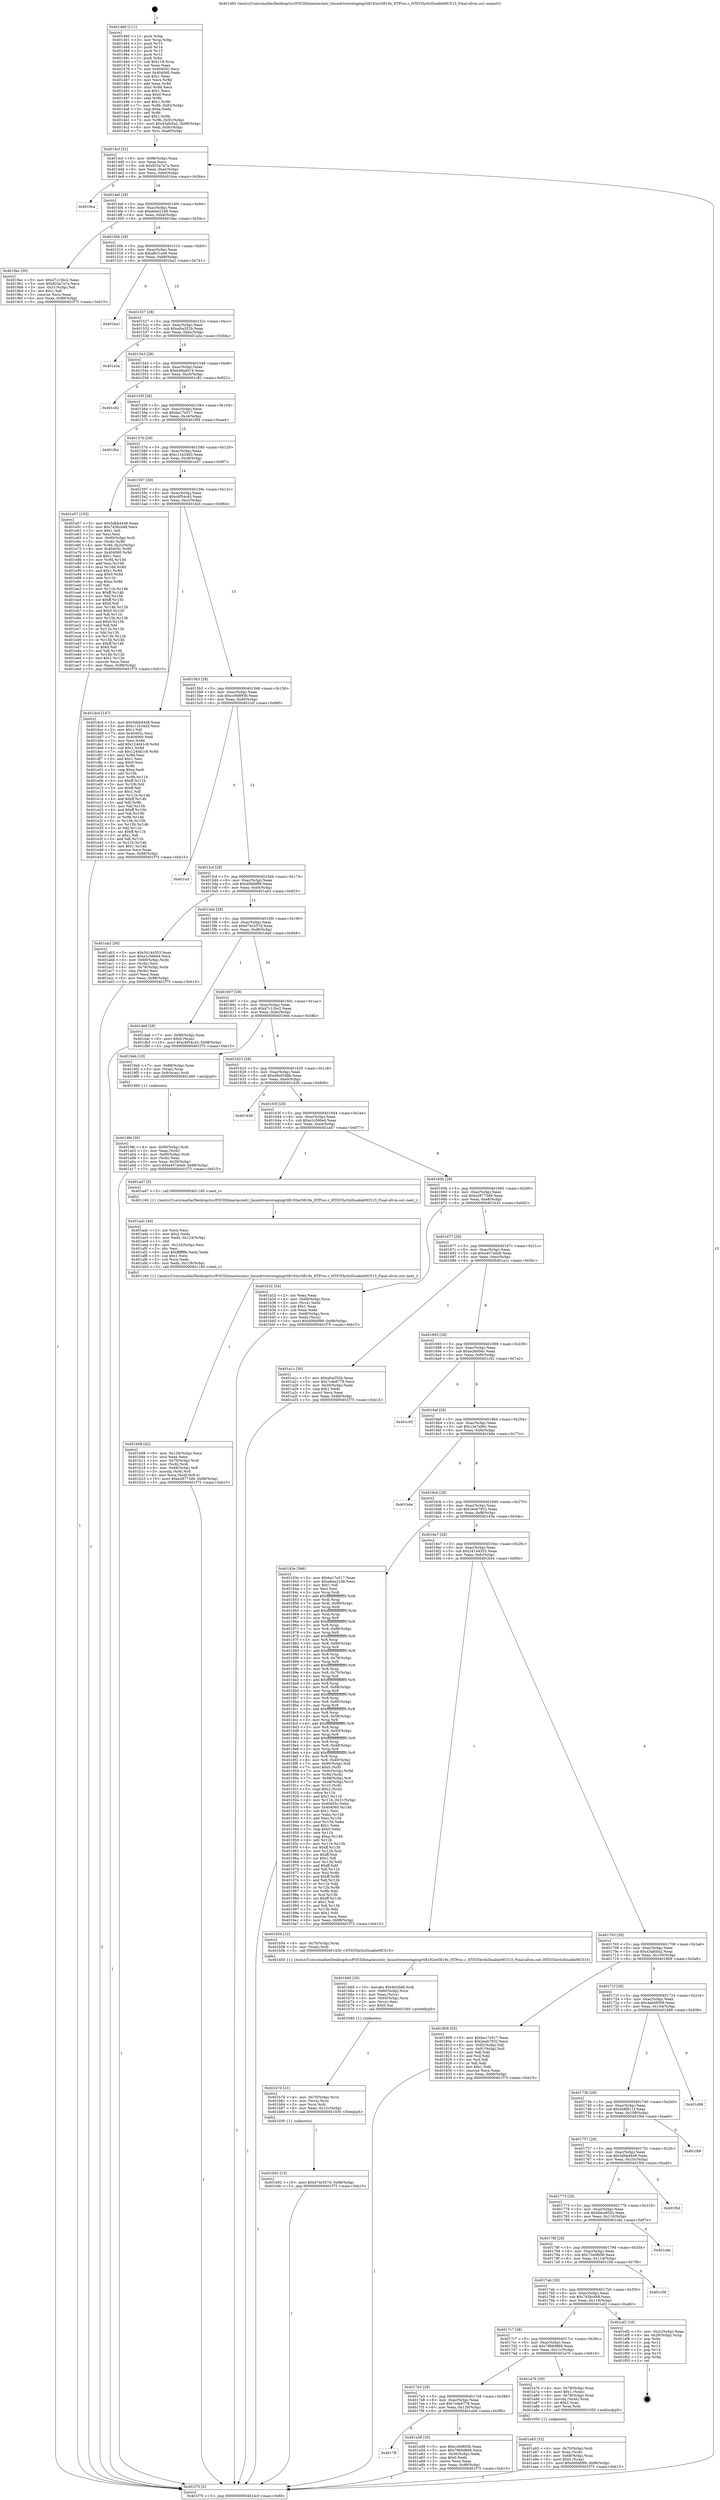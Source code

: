 digraph "0x401460" {
  label = "0x401460 (/mnt/c/Users/mathe/Desktop/tcc/POCII/binaries/extr_linuxdriversstagingrtl8192ertl819x_HTProc.c_HTIOTActIsDisableMCS15_Final-ollvm.out::main(0))"
  labelloc = "t"
  node[shape=record]

  Entry [label="",width=0.3,height=0.3,shape=circle,fillcolor=black,style=filled]
  "0x4014cf" [label="{
     0x4014cf [32]\l
     | [instrs]\l
     &nbsp;&nbsp;0x4014cf \<+6\>: mov -0x98(%rbp),%eax\l
     &nbsp;&nbsp;0x4014d5 \<+2\>: mov %eax,%ecx\l
     &nbsp;&nbsp;0x4014d7 \<+6\>: sub $0x925a7a7a,%ecx\l
     &nbsp;&nbsp;0x4014dd \<+6\>: mov %eax,-0xac(%rbp)\l
     &nbsp;&nbsp;0x4014e3 \<+6\>: mov %ecx,-0xb0(%rbp)\l
     &nbsp;&nbsp;0x4014e9 \<+6\>: je 00000000004019ca \<main+0x56a\>\l
  }"]
  "0x4019ca" [label="{
     0x4019ca\l
  }", style=dashed]
  "0x4014ef" [label="{
     0x4014ef [28]\l
     | [instrs]\l
     &nbsp;&nbsp;0x4014ef \<+5\>: jmp 00000000004014f4 \<main+0x94\>\l
     &nbsp;&nbsp;0x4014f4 \<+6\>: mov -0xac(%rbp),%eax\l
     &nbsp;&nbsp;0x4014fa \<+5\>: sub $0xa6ee21d8,%eax\l
     &nbsp;&nbsp;0x4014ff \<+6\>: mov %eax,-0xb4(%rbp)\l
     &nbsp;&nbsp;0x401505 \<+6\>: je 00000000004019ac \<main+0x54c\>\l
  }"]
  Exit [label="",width=0.3,height=0.3,shape=circle,fillcolor=black,style=filled,peripheries=2]
  "0x4019ac" [label="{
     0x4019ac [30]\l
     | [instrs]\l
     &nbsp;&nbsp;0x4019ac \<+5\>: mov $0xd7c13bc2,%eax\l
     &nbsp;&nbsp;0x4019b1 \<+5\>: mov $0x925a7a7a,%ecx\l
     &nbsp;&nbsp;0x4019b6 \<+3\>: mov -0x31(%rbp),%dl\l
     &nbsp;&nbsp;0x4019b9 \<+3\>: test $0x1,%dl\l
     &nbsp;&nbsp;0x4019bc \<+3\>: cmovne %ecx,%eax\l
     &nbsp;&nbsp;0x4019bf \<+6\>: mov %eax,-0x98(%rbp)\l
     &nbsp;&nbsp;0x4019c5 \<+5\>: jmp 0000000000401f75 \<main+0xb15\>\l
  }"]
  "0x40150b" [label="{
     0x40150b [28]\l
     | [instrs]\l
     &nbsp;&nbsp;0x40150b \<+5\>: jmp 0000000000401510 \<main+0xb0\>\l
     &nbsp;&nbsp;0x401510 \<+6\>: mov -0xac(%rbp),%eax\l
     &nbsp;&nbsp;0x401516 \<+5\>: sub $0xafb31ee9,%eax\l
     &nbsp;&nbsp;0x40151b \<+6\>: mov %eax,-0xb8(%rbp)\l
     &nbsp;&nbsp;0x401521 \<+6\>: je 0000000000401ba1 \<main+0x741\>\l
  }"]
  "0x401b92" [label="{
     0x401b92 [15]\l
     | [instrs]\l
     &nbsp;&nbsp;0x401b92 \<+10\>: movl $0xd74c557d,-0x98(%rbp)\l
     &nbsp;&nbsp;0x401b9c \<+5\>: jmp 0000000000401f75 \<main+0xb15\>\l
  }"]
  "0x401ba1" [label="{
     0x401ba1\l
  }", style=dashed]
  "0x401527" [label="{
     0x401527 [28]\l
     | [instrs]\l
     &nbsp;&nbsp;0x401527 \<+5\>: jmp 000000000040152c \<main+0xcc\>\l
     &nbsp;&nbsp;0x40152c \<+6\>: mov -0xac(%rbp),%eax\l
     &nbsp;&nbsp;0x401532 \<+5\>: sub $0xafca352b,%eax\l
     &nbsp;&nbsp;0x401537 \<+6\>: mov %eax,-0xbc(%rbp)\l
     &nbsp;&nbsp;0x40153d \<+6\>: je 0000000000401a3a \<main+0x5da\>\l
  }"]
  "0x401b7d" [label="{
     0x401b7d [21]\l
     | [instrs]\l
     &nbsp;&nbsp;0x401b7d \<+4\>: mov -0x70(%rbp),%rcx\l
     &nbsp;&nbsp;0x401b81 \<+3\>: mov (%rcx),%rcx\l
     &nbsp;&nbsp;0x401b84 \<+3\>: mov %rcx,%rdi\l
     &nbsp;&nbsp;0x401b87 \<+6\>: mov %eax,-0x12c(%rbp)\l
     &nbsp;&nbsp;0x401b8d \<+5\>: call 0000000000401030 \<free@plt\>\l
     | [calls]\l
     &nbsp;&nbsp;0x401030 \{1\} (unknown)\l
  }"]
  "0x401a3a" [label="{
     0x401a3a\l
  }", style=dashed]
  "0x401543" [label="{
     0x401543 [28]\l
     | [instrs]\l
     &nbsp;&nbsp;0x401543 \<+5\>: jmp 0000000000401548 \<main+0xe8\>\l
     &nbsp;&nbsp;0x401548 \<+6\>: mov -0xac(%rbp),%eax\l
     &nbsp;&nbsp;0x40154e \<+5\>: sub $0xb46ad014,%eax\l
     &nbsp;&nbsp;0x401553 \<+6\>: mov %eax,-0xc0(%rbp)\l
     &nbsp;&nbsp;0x401559 \<+6\>: je 0000000000401c82 \<main+0x822\>\l
  }"]
  "0x401b60" [label="{
     0x401b60 [29]\l
     | [instrs]\l
     &nbsp;&nbsp;0x401b60 \<+10\>: movabs $0x4020d6,%rdi\l
     &nbsp;&nbsp;0x401b6a \<+4\>: mov -0x60(%rbp),%rcx\l
     &nbsp;&nbsp;0x401b6e \<+2\>: mov %eax,(%rcx)\l
     &nbsp;&nbsp;0x401b70 \<+4\>: mov -0x60(%rbp),%rcx\l
     &nbsp;&nbsp;0x401b74 \<+2\>: mov (%rcx),%esi\l
     &nbsp;&nbsp;0x401b76 \<+2\>: mov $0x0,%al\l
     &nbsp;&nbsp;0x401b78 \<+5\>: call 0000000000401040 \<printf@plt\>\l
     | [calls]\l
     &nbsp;&nbsp;0x401040 \{1\} (unknown)\l
  }"]
  "0x401c82" [label="{
     0x401c82\l
  }", style=dashed]
  "0x40155f" [label="{
     0x40155f [28]\l
     | [instrs]\l
     &nbsp;&nbsp;0x40155f \<+5\>: jmp 0000000000401564 \<main+0x104\>\l
     &nbsp;&nbsp;0x401564 \<+6\>: mov -0xac(%rbp),%eax\l
     &nbsp;&nbsp;0x40156a \<+5\>: sub $0xba17e517,%eax\l
     &nbsp;&nbsp;0x40156f \<+6\>: mov %eax,-0xc4(%rbp)\l
     &nbsp;&nbsp;0x401575 \<+6\>: je 0000000000401f04 \<main+0xaa4\>\l
  }"]
  "0x401b08" [label="{
     0x401b08 [42]\l
     | [instrs]\l
     &nbsp;&nbsp;0x401b08 \<+6\>: mov -0x128(%rbp),%ecx\l
     &nbsp;&nbsp;0x401b0e \<+3\>: imul %eax,%ecx\l
     &nbsp;&nbsp;0x401b11 \<+4\>: mov -0x70(%rbp),%rdi\l
     &nbsp;&nbsp;0x401b15 \<+3\>: mov (%rdi),%rdi\l
     &nbsp;&nbsp;0x401b18 \<+4\>: mov -0x68(%rbp),%r8\l
     &nbsp;&nbsp;0x401b1c \<+3\>: movslq (%r8),%r8\l
     &nbsp;&nbsp;0x401b1f \<+4\>: mov %ecx,(%rdi,%r8,4)\l
     &nbsp;&nbsp;0x401b23 \<+10\>: movl $0xe28773d9,-0x98(%rbp)\l
     &nbsp;&nbsp;0x401b2d \<+5\>: jmp 0000000000401f75 \<main+0xb15\>\l
  }"]
  "0x401f04" [label="{
     0x401f04\l
  }", style=dashed]
  "0x40157b" [label="{
     0x40157b [28]\l
     | [instrs]\l
     &nbsp;&nbsp;0x40157b \<+5\>: jmp 0000000000401580 \<main+0x120\>\l
     &nbsp;&nbsp;0x401580 \<+6\>: mov -0xac(%rbp),%eax\l
     &nbsp;&nbsp;0x401586 \<+5\>: sub $0xc11b34d3,%eax\l
     &nbsp;&nbsp;0x40158b \<+6\>: mov %eax,-0xc8(%rbp)\l
     &nbsp;&nbsp;0x401591 \<+6\>: je 0000000000401e57 \<main+0x9f7\>\l
  }"]
  "0x401adc" [label="{
     0x401adc [44]\l
     | [instrs]\l
     &nbsp;&nbsp;0x401adc \<+2\>: xor %ecx,%ecx\l
     &nbsp;&nbsp;0x401ade \<+5\>: mov $0x2,%edx\l
     &nbsp;&nbsp;0x401ae3 \<+6\>: mov %edx,-0x124(%rbp)\l
     &nbsp;&nbsp;0x401ae9 \<+1\>: cltd\l
     &nbsp;&nbsp;0x401aea \<+6\>: mov -0x124(%rbp),%esi\l
     &nbsp;&nbsp;0x401af0 \<+2\>: idiv %esi\l
     &nbsp;&nbsp;0x401af2 \<+6\>: imul $0xfffffffe,%edx,%edx\l
     &nbsp;&nbsp;0x401af8 \<+3\>: sub $0x1,%ecx\l
     &nbsp;&nbsp;0x401afb \<+2\>: sub %ecx,%edx\l
     &nbsp;&nbsp;0x401afd \<+6\>: mov %edx,-0x128(%rbp)\l
     &nbsp;&nbsp;0x401b03 \<+5\>: call 0000000000401160 \<next_i\>\l
     | [calls]\l
     &nbsp;&nbsp;0x401160 \{1\} (/mnt/c/Users/mathe/Desktop/tcc/POCII/binaries/extr_linuxdriversstagingrtl8192ertl819x_HTProc.c_HTIOTActIsDisableMCS15_Final-ollvm.out::next_i)\l
  }"]
  "0x401e57" [label="{
     0x401e57 [155]\l
     | [instrs]\l
     &nbsp;&nbsp;0x401e57 \<+5\>: mov $0x5dbb4448,%eax\l
     &nbsp;&nbsp;0x401e5c \<+5\>: mov $0x743bcd48,%ecx\l
     &nbsp;&nbsp;0x401e61 \<+2\>: mov $0x1,%dl\l
     &nbsp;&nbsp;0x401e63 \<+2\>: xor %esi,%esi\l
     &nbsp;&nbsp;0x401e65 \<+7\>: mov -0x90(%rbp),%rdi\l
     &nbsp;&nbsp;0x401e6c \<+3\>: mov (%rdi),%r8d\l
     &nbsp;&nbsp;0x401e6f \<+4\>: mov %r8d,-0x2c(%rbp)\l
     &nbsp;&nbsp;0x401e73 \<+8\>: mov 0x40405c,%r8d\l
     &nbsp;&nbsp;0x401e7b \<+8\>: mov 0x404060,%r9d\l
     &nbsp;&nbsp;0x401e83 \<+3\>: sub $0x1,%esi\l
     &nbsp;&nbsp;0x401e86 \<+3\>: mov %r8d,%r10d\l
     &nbsp;&nbsp;0x401e89 \<+3\>: add %esi,%r10d\l
     &nbsp;&nbsp;0x401e8c \<+4\>: imul %r10d,%r8d\l
     &nbsp;&nbsp;0x401e90 \<+4\>: and $0x1,%r8d\l
     &nbsp;&nbsp;0x401e94 \<+4\>: cmp $0x0,%r8d\l
     &nbsp;&nbsp;0x401e98 \<+4\>: sete %r11b\l
     &nbsp;&nbsp;0x401e9c \<+4\>: cmp $0xa,%r9d\l
     &nbsp;&nbsp;0x401ea0 \<+3\>: setl %bl\l
     &nbsp;&nbsp;0x401ea3 \<+3\>: mov %r11b,%r14b\l
     &nbsp;&nbsp;0x401ea6 \<+4\>: xor $0xff,%r14b\l
     &nbsp;&nbsp;0x401eaa \<+3\>: mov %bl,%r15b\l
     &nbsp;&nbsp;0x401ead \<+4\>: xor $0xff,%r15b\l
     &nbsp;&nbsp;0x401eb1 \<+3\>: xor $0x0,%dl\l
     &nbsp;&nbsp;0x401eb4 \<+3\>: mov %r14b,%r12b\l
     &nbsp;&nbsp;0x401eb7 \<+4\>: and $0x0,%r12b\l
     &nbsp;&nbsp;0x401ebb \<+3\>: and %dl,%r11b\l
     &nbsp;&nbsp;0x401ebe \<+3\>: mov %r15b,%r13b\l
     &nbsp;&nbsp;0x401ec1 \<+4\>: and $0x0,%r13b\l
     &nbsp;&nbsp;0x401ec5 \<+2\>: and %dl,%bl\l
     &nbsp;&nbsp;0x401ec7 \<+3\>: or %r11b,%r12b\l
     &nbsp;&nbsp;0x401eca \<+3\>: or %bl,%r13b\l
     &nbsp;&nbsp;0x401ecd \<+3\>: xor %r13b,%r12b\l
     &nbsp;&nbsp;0x401ed0 \<+3\>: or %r15b,%r14b\l
     &nbsp;&nbsp;0x401ed3 \<+4\>: xor $0xff,%r14b\l
     &nbsp;&nbsp;0x401ed7 \<+3\>: or $0x0,%dl\l
     &nbsp;&nbsp;0x401eda \<+3\>: and %dl,%r14b\l
     &nbsp;&nbsp;0x401edd \<+3\>: or %r14b,%r12b\l
     &nbsp;&nbsp;0x401ee0 \<+4\>: test $0x1,%r12b\l
     &nbsp;&nbsp;0x401ee4 \<+3\>: cmovne %ecx,%eax\l
     &nbsp;&nbsp;0x401ee7 \<+6\>: mov %eax,-0x98(%rbp)\l
     &nbsp;&nbsp;0x401eed \<+5\>: jmp 0000000000401f75 \<main+0xb15\>\l
  }"]
  "0x401597" [label="{
     0x401597 [28]\l
     | [instrs]\l
     &nbsp;&nbsp;0x401597 \<+5\>: jmp 000000000040159c \<main+0x13c\>\l
     &nbsp;&nbsp;0x40159c \<+6\>: mov -0xac(%rbp),%eax\l
     &nbsp;&nbsp;0x4015a2 \<+5\>: sub $0xc6f54c43,%eax\l
     &nbsp;&nbsp;0x4015a7 \<+6\>: mov %eax,-0xcc(%rbp)\l
     &nbsp;&nbsp;0x4015ad \<+6\>: je 0000000000401dc4 \<main+0x964\>\l
  }"]
  "0x401a93" [label="{
     0x401a93 [32]\l
     | [instrs]\l
     &nbsp;&nbsp;0x401a93 \<+4\>: mov -0x70(%rbp),%rdi\l
     &nbsp;&nbsp;0x401a97 \<+3\>: mov %rax,(%rdi)\l
     &nbsp;&nbsp;0x401a9a \<+4\>: mov -0x68(%rbp),%rax\l
     &nbsp;&nbsp;0x401a9e \<+6\>: movl $0x0,(%rax)\l
     &nbsp;&nbsp;0x401aa4 \<+10\>: movl $0xd0fddf99,-0x98(%rbp)\l
     &nbsp;&nbsp;0x401aae \<+5\>: jmp 0000000000401f75 \<main+0xb15\>\l
  }"]
  "0x401dc4" [label="{
     0x401dc4 [147]\l
     | [instrs]\l
     &nbsp;&nbsp;0x401dc4 \<+5\>: mov $0x5dbb4448,%eax\l
     &nbsp;&nbsp;0x401dc9 \<+5\>: mov $0xc11b34d3,%ecx\l
     &nbsp;&nbsp;0x401dce \<+2\>: mov $0x1,%dl\l
     &nbsp;&nbsp;0x401dd0 \<+7\>: mov 0x40405c,%esi\l
     &nbsp;&nbsp;0x401dd7 \<+7\>: mov 0x404060,%edi\l
     &nbsp;&nbsp;0x401dde \<+3\>: mov %esi,%r8d\l
     &nbsp;&nbsp;0x401de1 \<+7\>: add $0x124d41c8,%r8d\l
     &nbsp;&nbsp;0x401de8 \<+4\>: sub $0x1,%r8d\l
     &nbsp;&nbsp;0x401dec \<+7\>: sub $0x124d41c8,%r8d\l
     &nbsp;&nbsp;0x401df3 \<+4\>: imul %r8d,%esi\l
     &nbsp;&nbsp;0x401df7 \<+3\>: and $0x1,%esi\l
     &nbsp;&nbsp;0x401dfa \<+3\>: cmp $0x0,%esi\l
     &nbsp;&nbsp;0x401dfd \<+4\>: sete %r9b\l
     &nbsp;&nbsp;0x401e01 \<+3\>: cmp $0xa,%edi\l
     &nbsp;&nbsp;0x401e04 \<+4\>: setl %r10b\l
     &nbsp;&nbsp;0x401e08 \<+3\>: mov %r9b,%r11b\l
     &nbsp;&nbsp;0x401e0b \<+4\>: xor $0xff,%r11b\l
     &nbsp;&nbsp;0x401e0f \<+3\>: mov %r10b,%bl\l
     &nbsp;&nbsp;0x401e12 \<+3\>: xor $0xff,%bl\l
     &nbsp;&nbsp;0x401e15 \<+3\>: xor $0x1,%dl\l
     &nbsp;&nbsp;0x401e18 \<+3\>: mov %r11b,%r14b\l
     &nbsp;&nbsp;0x401e1b \<+4\>: and $0xff,%r14b\l
     &nbsp;&nbsp;0x401e1f \<+3\>: and %dl,%r9b\l
     &nbsp;&nbsp;0x401e22 \<+3\>: mov %bl,%r15b\l
     &nbsp;&nbsp;0x401e25 \<+4\>: and $0xff,%r15b\l
     &nbsp;&nbsp;0x401e29 \<+3\>: and %dl,%r10b\l
     &nbsp;&nbsp;0x401e2c \<+3\>: or %r9b,%r14b\l
     &nbsp;&nbsp;0x401e2f \<+3\>: or %r10b,%r15b\l
     &nbsp;&nbsp;0x401e32 \<+3\>: xor %r15b,%r14b\l
     &nbsp;&nbsp;0x401e35 \<+3\>: or %bl,%r11b\l
     &nbsp;&nbsp;0x401e38 \<+4\>: xor $0xff,%r11b\l
     &nbsp;&nbsp;0x401e3c \<+3\>: or $0x1,%dl\l
     &nbsp;&nbsp;0x401e3f \<+3\>: and %dl,%r11b\l
     &nbsp;&nbsp;0x401e42 \<+3\>: or %r11b,%r14b\l
     &nbsp;&nbsp;0x401e45 \<+4\>: test $0x1,%r14b\l
     &nbsp;&nbsp;0x401e49 \<+3\>: cmovne %ecx,%eax\l
     &nbsp;&nbsp;0x401e4c \<+6\>: mov %eax,-0x98(%rbp)\l
     &nbsp;&nbsp;0x401e52 \<+5\>: jmp 0000000000401f75 \<main+0xb15\>\l
  }"]
  "0x4015b3" [label="{
     0x4015b3 [28]\l
     | [instrs]\l
     &nbsp;&nbsp;0x4015b3 \<+5\>: jmp 00000000004015b8 \<main+0x158\>\l
     &nbsp;&nbsp;0x4015b8 \<+6\>: mov -0xac(%rbp),%eax\l
     &nbsp;&nbsp;0x4015be \<+5\>: sub $0xcc9d893b,%eax\l
     &nbsp;&nbsp;0x4015c3 \<+6\>: mov %eax,-0xd0(%rbp)\l
     &nbsp;&nbsp;0x4015c9 \<+6\>: je 0000000000401ccf \<main+0x86f\>\l
  }"]
  "0x4017ff" [label="{
     0x4017ff\l
  }", style=dashed]
  "0x401ccf" [label="{
     0x401ccf\l
  }", style=dashed]
  "0x4015cf" [label="{
     0x4015cf [28]\l
     | [instrs]\l
     &nbsp;&nbsp;0x4015cf \<+5\>: jmp 00000000004015d4 \<main+0x174\>\l
     &nbsp;&nbsp;0x4015d4 \<+6\>: mov -0xac(%rbp),%eax\l
     &nbsp;&nbsp;0x4015da \<+5\>: sub $0xd0fddf99,%eax\l
     &nbsp;&nbsp;0x4015df \<+6\>: mov %eax,-0xd4(%rbp)\l
     &nbsp;&nbsp;0x4015e5 \<+6\>: je 0000000000401ab3 \<main+0x653\>\l
  }"]
  "0x401a58" [label="{
     0x401a58 [30]\l
     | [instrs]\l
     &nbsp;&nbsp;0x401a58 \<+5\>: mov $0xcc9d893b,%eax\l
     &nbsp;&nbsp;0x401a5d \<+5\>: mov $0x7966d868,%ecx\l
     &nbsp;&nbsp;0x401a62 \<+3\>: mov -0x30(%rbp),%edx\l
     &nbsp;&nbsp;0x401a65 \<+3\>: cmp $0x0,%edx\l
     &nbsp;&nbsp;0x401a68 \<+3\>: cmove %ecx,%eax\l
     &nbsp;&nbsp;0x401a6b \<+6\>: mov %eax,-0x98(%rbp)\l
     &nbsp;&nbsp;0x401a71 \<+5\>: jmp 0000000000401f75 \<main+0xb15\>\l
  }"]
  "0x401ab3" [label="{
     0x401ab3 [36]\l
     | [instrs]\l
     &nbsp;&nbsp;0x401ab3 \<+5\>: mov $0x34144353,%eax\l
     &nbsp;&nbsp;0x401ab8 \<+5\>: mov $0xe1c560e4,%ecx\l
     &nbsp;&nbsp;0x401abd \<+4\>: mov -0x68(%rbp),%rdx\l
     &nbsp;&nbsp;0x401ac1 \<+2\>: mov (%rdx),%esi\l
     &nbsp;&nbsp;0x401ac3 \<+4\>: mov -0x78(%rbp),%rdx\l
     &nbsp;&nbsp;0x401ac7 \<+2\>: cmp (%rdx),%esi\l
     &nbsp;&nbsp;0x401ac9 \<+3\>: cmovl %ecx,%eax\l
     &nbsp;&nbsp;0x401acc \<+6\>: mov %eax,-0x98(%rbp)\l
     &nbsp;&nbsp;0x401ad2 \<+5\>: jmp 0000000000401f75 \<main+0xb15\>\l
  }"]
  "0x4015eb" [label="{
     0x4015eb [28]\l
     | [instrs]\l
     &nbsp;&nbsp;0x4015eb \<+5\>: jmp 00000000004015f0 \<main+0x190\>\l
     &nbsp;&nbsp;0x4015f0 \<+6\>: mov -0xac(%rbp),%eax\l
     &nbsp;&nbsp;0x4015f6 \<+5\>: sub $0xd74c557d,%eax\l
     &nbsp;&nbsp;0x4015fb \<+6\>: mov %eax,-0xd8(%rbp)\l
     &nbsp;&nbsp;0x401601 \<+6\>: je 0000000000401da8 \<main+0x948\>\l
  }"]
  "0x4017e3" [label="{
     0x4017e3 [28]\l
     | [instrs]\l
     &nbsp;&nbsp;0x4017e3 \<+5\>: jmp 00000000004017e8 \<main+0x388\>\l
     &nbsp;&nbsp;0x4017e8 \<+6\>: mov -0xac(%rbp),%eax\l
     &nbsp;&nbsp;0x4017ee \<+5\>: sub $0x7cde6778,%eax\l
     &nbsp;&nbsp;0x4017f3 \<+6\>: mov %eax,-0x120(%rbp)\l
     &nbsp;&nbsp;0x4017f9 \<+6\>: je 0000000000401a58 \<main+0x5f8\>\l
  }"]
  "0x401da8" [label="{
     0x401da8 [28]\l
     | [instrs]\l
     &nbsp;&nbsp;0x401da8 \<+7\>: mov -0x90(%rbp),%rax\l
     &nbsp;&nbsp;0x401daf \<+6\>: movl $0x0,(%rax)\l
     &nbsp;&nbsp;0x401db5 \<+10\>: movl $0xc6f54c43,-0x98(%rbp)\l
     &nbsp;&nbsp;0x401dbf \<+5\>: jmp 0000000000401f75 \<main+0xb15\>\l
  }"]
  "0x401607" [label="{
     0x401607 [28]\l
     | [instrs]\l
     &nbsp;&nbsp;0x401607 \<+5\>: jmp 000000000040160c \<main+0x1ac\>\l
     &nbsp;&nbsp;0x40160c \<+6\>: mov -0xac(%rbp),%eax\l
     &nbsp;&nbsp;0x401612 \<+5\>: sub $0xd7c13bc2,%eax\l
     &nbsp;&nbsp;0x401617 \<+6\>: mov %eax,-0xdc(%rbp)\l
     &nbsp;&nbsp;0x40161d \<+6\>: je 00000000004019eb \<main+0x58b\>\l
  }"]
  "0x401a76" [label="{
     0x401a76 [29]\l
     | [instrs]\l
     &nbsp;&nbsp;0x401a76 \<+4\>: mov -0x78(%rbp),%rax\l
     &nbsp;&nbsp;0x401a7a \<+6\>: movl $0x1,(%rax)\l
     &nbsp;&nbsp;0x401a80 \<+4\>: mov -0x78(%rbp),%rax\l
     &nbsp;&nbsp;0x401a84 \<+3\>: movslq (%rax),%rax\l
     &nbsp;&nbsp;0x401a87 \<+4\>: shl $0x2,%rax\l
     &nbsp;&nbsp;0x401a8b \<+3\>: mov %rax,%rdi\l
     &nbsp;&nbsp;0x401a8e \<+5\>: call 0000000000401050 \<malloc@plt\>\l
     | [calls]\l
     &nbsp;&nbsp;0x401050 \{1\} (unknown)\l
  }"]
  "0x4019eb" [label="{
     0x4019eb [19]\l
     | [instrs]\l
     &nbsp;&nbsp;0x4019eb \<+7\>: mov -0x88(%rbp),%rax\l
     &nbsp;&nbsp;0x4019f2 \<+3\>: mov (%rax),%rax\l
     &nbsp;&nbsp;0x4019f5 \<+4\>: mov 0x8(%rax),%rdi\l
     &nbsp;&nbsp;0x4019f9 \<+5\>: call 0000000000401060 \<atoi@plt\>\l
     | [calls]\l
     &nbsp;&nbsp;0x401060 \{1\} (unknown)\l
  }"]
  "0x401623" [label="{
     0x401623 [28]\l
     | [instrs]\l
     &nbsp;&nbsp;0x401623 \<+5\>: jmp 0000000000401628 \<main+0x1c8\>\l
     &nbsp;&nbsp;0x401628 \<+6\>: mov -0xac(%rbp),%eax\l
     &nbsp;&nbsp;0x40162e \<+5\>: sub $0xd9e0348b,%eax\l
     &nbsp;&nbsp;0x401633 \<+6\>: mov %eax,-0xe0(%rbp)\l
     &nbsp;&nbsp;0x401639 \<+6\>: je 0000000000401d39 \<main+0x8d9\>\l
  }"]
  "0x4017c7" [label="{
     0x4017c7 [28]\l
     | [instrs]\l
     &nbsp;&nbsp;0x4017c7 \<+5\>: jmp 00000000004017cc \<main+0x36c\>\l
     &nbsp;&nbsp;0x4017cc \<+6\>: mov -0xac(%rbp),%eax\l
     &nbsp;&nbsp;0x4017d2 \<+5\>: sub $0x7966d868,%eax\l
     &nbsp;&nbsp;0x4017d7 \<+6\>: mov %eax,-0x11c(%rbp)\l
     &nbsp;&nbsp;0x4017dd \<+6\>: je 0000000000401a76 \<main+0x616\>\l
  }"]
  "0x401d39" [label="{
     0x401d39\l
  }", style=dashed]
  "0x40163f" [label="{
     0x40163f [28]\l
     | [instrs]\l
     &nbsp;&nbsp;0x40163f \<+5\>: jmp 0000000000401644 \<main+0x1e4\>\l
     &nbsp;&nbsp;0x401644 \<+6\>: mov -0xac(%rbp),%eax\l
     &nbsp;&nbsp;0x40164a \<+5\>: sub $0xe1c560e4,%eax\l
     &nbsp;&nbsp;0x40164f \<+6\>: mov %eax,-0xe4(%rbp)\l
     &nbsp;&nbsp;0x401655 \<+6\>: je 0000000000401ad7 \<main+0x677\>\l
  }"]
  "0x401ef2" [label="{
     0x401ef2 [18]\l
     | [instrs]\l
     &nbsp;&nbsp;0x401ef2 \<+3\>: mov -0x2c(%rbp),%eax\l
     &nbsp;&nbsp;0x401ef5 \<+4\>: lea -0x28(%rbp),%rsp\l
     &nbsp;&nbsp;0x401ef9 \<+1\>: pop %rbx\l
     &nbsp;&nbsp;0x401efa \<+2\>: pop %r12\l
     &nbsp;&nbsp;0x401efc \<+2\>: pop %r13\l
     &nbsp;&nbsp;0x401efe \<+2\>: pop %r14\l
     &nbsp;&nbsp;0x401f00 \<+2\>: pop %r15\l
     &nbsp;&nbsp;0x401f02 \<+1\>: pop %rbp\l
     &nbsp;&nbsp;0x401f03 \<+1\>: ret\l
  }"]
  "0x401ad7" [label="{
     0x401ad7 [5]\l
     | [instrs]\l
     &nbsp;&nbsp;0x401ad7 \<+5\>: call 0000000000401160 \<next_i\>\l
     | [calls]\l
     &nbsp;&nbsp;0x401160 \{1\} (/mnt/c/Users/mathe/Desktop/tcc/POCII/binaries/extr_linuxdriversstagingrtl8192ertl819x_HTProc.c_HTIOTActIsDisableMCS15_Final-ollvm.out::next_i)\l
  }"]
  "0x40165b" [label="{
     0x40165b [28]\l
     | [instrs]\l
     &nbsp;&nbsp;0x40165b \<+5\>: jmp 0000000000401660 \<main+0x200\>\l
     &nbsp;&nbsp;0x401660 \<+6\>: mov -0xac(%rbp),%eax\l
     &nbsp;&nbsp;0x401666 \<+5\>: sub $0xe28773d9,%eax\l
     &nbsp;&nbsp;0x40166b \<+6\>: mov %eax,-0xe8(%rbp)\l
     &nbsp;&nbsp;0x401671 \<+6\>: je 0000000000401b32 \<main+0x6d2\>\l
  }"]
  "0x4017ab" [label="{
     0x4017ab [28]\l
     | [instrs]\l
     &nbsp;&nbsp;0x4017ab \<+5\>: jmp 00000000004017b0 \<main+0x350\>\l
     &nbsp;&nbsp;0x4017b0 \<+6\>: mov -0xac(%rbp),%eax\l
     &nbsp;&nbsp;0x4017b6 \<+5\>: sub $0x743bcd48,%eax\l
     &nbsp;&nbsp;0x4017bb \<+6\>: mov %eax,-0x118(%rbp)\l
     &nbsp;&nbsp;0x4017c1 \<+6\>: je 0000000000401ef2 \<main+0xa92\>\l
  }"]
  "0x401b32" [label="{
     0x401b32 [34]\l
     | [instrs]\l
     &nbsp;&nbsp;0x401b32 \<+2\>: xor %eax,%eax\l
     &nbsp;&nbsp;0x401b34 \<+4\>: mov -0x68(%rbp),%rcx\l
     &nbsp;&nbsp;0x401b38 \<+2\>: mov (%rcx),%edx\l
     &nbsp;&nbsp;0x401b3a \<+3\>: sub $0x1,%eax\l
     &nbsp;&nbsp;0x401b3d \<+2\>: sub %eax,%edx\l
     &nbsp;&nbsp;0x401b3f \<+4\>: mov -0x68(%rbp),%rcx\l
     &nbsp;&nbsp;0x401b43 \<+2\>: mov %edx,(%rcx)\l
     &nbsp;&nbsp;0x401b45 \<+10\>: movl $0xd0fddf99,-0x98(%rbp)\l
     &nbsp;&nbsp;0x401b4f \<+5\>: jmp 0000000000401f75 \<main+0xb15\>\l
  }"]
  "0x401677" [label="{
     0x401677 [28]\l
     | [instrs]\l
     &nbsp;&nbsp;0x401677 \<+5\>: jmp 000000000040167c \<main+0x21c\>\l
     &nbsp;&nbsp;0x40167c \<+6\>: mov -0xac(%rbp),%eax\l
     &nbsp;&nbsp;0x401682 \<+5\>: sub $0xe407a0e9,%eax\l
     &nbsp;&nbsp;0x401687 \<+6\>: mov %eax,-0xec(%rbp)\l
     &nbsp;&nbsp;0x40168d \<+6\>: je 0000000000401a1c \<main+0x5bc\>\l
  }"]
  "0x401c58" [label="{
     0x401c58\l
  }", style=dashed]
  "0x401a1c" [label="{
     0x401a1c [30]\l
     | [instrs]\l
     &nbsp;&nbsp;0x401a1c \<+5\>: mov $0xafca352b,%eax\l
     &nbsp;&nbsp;0x401a21 \<+5\>: mov $0x7cde6778,%ecx\l
     &nbsp;&nbsp;0x401a26 \<+3\>: mov -0x30(%rbp),%edx\l
     &nbsp;&nbsp;0x401a29 \<+3\>: cmp $0x1,%edx\l
     &nbsp;&nbsp;0x401a2c \<+3\>: cmovl %ecx,%eax\l
     &nbsp;&nbsp;0x401a2f \<+6\>: mov %eax,-0x98(%rbp)\l
     &nbsp;&nbsp;0x401a35 \<+5\>: jmp 0000000000401f75 \<main+0xb15\>\l
  }"]
  "0x401693" [label="{
     0x401693 [28]\l
     | [instrs]\l
     &nbsp;&nbsp;0x401693 \<+5\>: jmp 0000000000401698 \<main+0x238\>\l
     &nbsp;&nbsp;0x401698 \<+6\>: mov -0xac(%rbp),%eax\l
     &nbsp;&nbsp;0x40169e \<+5\>: sub $0xecfe956c,%eax\l
     &nbsp;&nbsp;0x4016a3 \<+6\>: mov %eax,-0xf0(%rbp)\l
     &nbsp;&nbsp;0x4016a9 \<+6\>: je 0000000000401c02 \<main+0x7a2\>\l
  }"]
  "0x40178f" [label="{
     0x40178f [28]\l
     | [instrs]\l
     &nbsp;&nbsp;0x40178f \<+5\>: jmp 0000000000401794 \<main+0x334\>\l
     &nbsp;&nbsp;0x401794 \<+6\>: mov -0xac(%rbp),%eax\l
     &nbsp;&nbsp;0x40179a \<+5\>: sub $0x72e0fb56,%eax\l
     &nbsp;&nbsp;0x40179f \<+6\>: mov %eax,-0x114(%rbp)\l
     &nbsp;&nbsp;0x4017a5 \<+6\>: je 0000000000401c58 \<main+0x7f8\>\l
  }"]
  "0x401c02" [label="{
     0x401c02\l
  }", style=dashed]
  "0x4016af" [label="{
     0x4016af [28]\l
     | [instrs]\l
     &nbsp;&nbsp;0x4016af \<+5\>: jmp 00000000004016b4 \<main+0x254\>\l
     &nbsp;&nbsp;0x4016b4 \<+6\>: mov -0xac(%rbp),%eax\l
     &nbsp;&nbsp;0x4016ba \<+5\>: sub $0x13e7a96c,%eax\l
     &nbsp;&nbsp;0x4016bf \<+6\>: mov %eax,-0xf4(%rbp)\l
     &nbsp;&nbsp;0x4016c5 \<+6\>: je 0000000000401bde \<main+0x77e\>\l
  }"]
  "0x401cde" [label="{
     0x401cde\l
  }", style=dashed]
  "0x401bde" [label="{
     0x401bde\l
  }", style=dashed]
  "0x4016cb" [label="{
     0x4016cb [28]\l
     | [instrs]\l
     &nbsp;&nbsp;0x4016cb \<+5\>: jmp 00000000004016d0 \<main+0x270\>\l
     &nbsp;&nbsp;0x4016d0 \<+6\>: mov -0xac(%rbp),%eax\l
     &nbsp;&nbsp;0x4016d6 \<+5\>: sub $0x2eeb7932,%eax\l
     &nbsp;&nbsp;0x4016db \<+6\>: mov %eax,-0xf8(%rbp)\l
     &nbsp;&nbsp;0x4016e1 \<+6\>: je 000000000040183e \<main+0x3de\>\l
  }"]
  "0x401773" [label="{
     0x401773 [28]\l
     | [instrs]\l
     &nbsp;&nbsp;0x401773 \<+5\>: jmp 0000000000401778 \<main+0x318\>\l
     &nbsp;&nbsp;0x401778 \<+6\>: mov -0xac(%rbp),%eax\l
     &nbsp;&nbsp;0x40177e \<+5\>: sub $0x6bce852e,%eax\l
     &nbsp;&nbsp;0x401783 \<+6\>: mov %eax,-0x110(%rbp)\l
     &nbsp;&nbsp;0x401789 \<+6\>: je 0000000000401cde \<main+0x87e\>\l
  }"]
  "0x40183e" [label="{
     0x40183e [366]\l
     | [instrs]\l
     &nbsp;&nbsp;0x40183e \<+5\>: mov $0xba17e517,%eax\l
     &nbsp;&nbsp;0x401843 \<+5\>: mov $0xa6ee21d8,%ecx\l
     &nbsp;&nbsp;0x401848 \<+2\>: mov $0x1,%dl\l
     &nbsp;&nbsp;0x40184a \<+2\>: xor %esi,%esi\l
     &nbsp;&nbsp;0x40184c \<+3\>: mov %rsp,%rdi\l
     &nbsp;&nbsp;0x40184f \<+4\>: add $0xfffffffffffffff0,%rdi\l
     &nbsp;&nbsp;0x401853 \<+3\>: mov %rdi,%rsp\l
     &nbsp;&nbsp;0x401856 \<+7\>: mov %rdi,-0x90(%rbp)\l
     &nbsp;&nbsp;0x40185d \<+3\>: mov %rsp,%rdi\l
     &nbsp;&nbsp;0x401860 \<+4\>: add $0xfffffffffffffff0,%rdi\l
     &nbsp;&nbsp;0x401864 \<+3\>: mov %rdi,%rsp\l
     &nbsp;&nbsp;0x401867 \<+3\>: mov %rsp,%r8\l
     &nbsp;&nbsp;0x40186a \<+4\>: add $0xfffffffffffffff0,%r8\l
     &nbsp;&nbsp;0x40186e \<+3\>: mov %r8,%rsp\l
     &nbsp;&nbsp;0x401871 \<+7\>: mov %r8,-0x88(%rbp)\l
     &nbsp;&nbsp;0x401878 \<+3\>: mov %rsp,%r8\l
     &nbsp;&nbsp;0x40187b \<+4\>: add $0xfffffffffffffff0,%r8\l
     &nbsp;&nbsp;0x40187f \<+3\>: mov %r8,%rsp\l
     &nbsp;&nbsp;0x401882 \<+4\>: mov %r8,-0x80(%rbp)\l
     &nbsp;&nbsp;0x401886 \<+3\>: mov %rsp,%r8\l
     &nbsp;&nbsp;0x401889 \<+4\>: add $0xfffffffffffffff0,%r8\l
     &nbsp;&nbsp;0x40188d \<+3\>: mov %r8,%rsp\l
     &nbsp;&nbsp;0x401890 \<+4\>: mov %r8,-0x78(%rbp)\l
     &nbsp;&nbsp;0x401894 \<+3\>: mov %rsp,%r8\l
     &nbsp;&nbsp;0x401897 \<+4\>: add $0xfffffffffffffff0,%r8\l
     &nbsp;&nbsp;0x40189b \<+3\>: mov %r8,%rsp\l
     &nbsp;&nbsp;0x40189e \<+4\>: mov %r8,-0x70(%rbp)\l
     &nbsp;&nbsp;0x4018a2 \<+3\>: mov %rsp,%r8\l
     &nbsp;&nbsp;0x4018a5 \<+4\>: add $0xfffffffffffffff0,%r8\l
     &nbsp;&nbsp;0x4018a9 \<+3\>: mov %r8,%rsp\l
     &nbsp;&nbsp;0x4018ac \<+4\>: mov %r8,-0x68(%rbp)\l
     &nbsp;&nbsp;0x4018b0 \<+3\>: mov %rsp,%r8\l
     &nbsp;&nbsp;0x4018b3 \<+4\>: add $0xfffffffffffffff0,%r8\l
     &nbsp;&nbsp;0x4018b7 \<+3\>: mov %r8,%rsp\l
     &nbsp;&nbsp;0x4018ba \<+4\>: mov %r8,-0x60(%rbp)\l
     &nbsp;&nbsp;0x4018be \<+3\>: mov %rsp,%r8\l
     &nbsp;&nbsp;0x4018c1 \<+4\>: add $0xfffffffffffffff0,%r8\l
     &nbsp;&nbsp;0x4018c5 \<+3\>: mov %r8,%rsp\l
     &nbsp;&nbsp;0x4018c8 \<+4\>: mov %r8,-0x58(%rbp)\l
     &nbsp;&nbsp;0x4018cc \<+3\>: mov %rsp,%r8\l
     &nbsp;&nbsp;0x4018cf \<+4\>: add $0xfffffffffffffff0,%r8\l
     &nbsp;&nbsp;0x4018d3 \<+3\>: mov %r8,%rsp\l
     &nbsp;&nbsp;0x4018d6 \<+4\>: mov %r8,-0x50(%rbp)\l
     &nbsp;&nbsp;0x4018da \<+3\>: mov %rsp,%r8\l
     &nbsp;&nbsp;0x4018dd \<+4\>: add $0xfffffffffffffff0,%r8\l
     &nbsp;&nbsp;0x4018e1 \<+3\>: mov %r8,%rsp\l
     &nbsp;&nbsp;0x4018e4 \<+4\>: mov %r8,-0x48(%rbp)\l
     &nbsp;&nbsp;0x4018e8 \<+3\>: mov %rsp,%r8\l
     &nbsp;&nbsp;0x4018eb \<+4\>: add $0xfffffffffffffff0,%r8\l
     &nbsp;&nbsp;0x4018ef \<+3\>: mov %r8,%rsp\l
     &nbsp;&nbsp;0x4018f2 \<+4\>: mov %r8,-0x40(%rbp)\l
     &nbsp;&nbsp;0x4018f6 \<+7\>: mov -0x90(%rbp),%r8\l
     &nbsp;&nbsp;0x4018fd \<+7\>: movl $0x0,(%r8)\l
     &nbsp;&nbsp;0x401904 \<+7\>: mov -0x9c(%rbp),%r9d\l
     &nbsp;&nbsp;0x40190b \<+3\>: mov %r9d,(%rdi)\l
     &nbsp;&nbsp;0x40190e \<+7\>: mov -0x88(%rbp),%r8\l
     &nbsp;&nbsp;0x401915 \<+7\>: mov -0xa8(%rbp),%r10\l
     &nbsp;&nbsp;0x40191c \<+3\>: mov %r10,(%r8)\l
     &nbsp;&nbsp;0x40191f \<+3\>: cmpl $0x2,(%rdi)\l
     &nbsp;&nbsp;0x401922 \<+4\>: setne %r11b\l
     &nbsp;&nbsp;0x401926 \<+4\>: and $0x1,%r11b\l
     &nbsp;&nbsp;0x40192a \<+4\>: mov %r11b,-0x31(%rbp)\l
     &nbsp;&nbsp;0x40192e \<+7\>: mov 0x40405c,%ebx\l
     &nbsp;&nbsp;0x401935 \<+8\>: mov 0x404060,%r14d\l
     &nbsp;&nbsp;0x40193d \<+3\>: sub $0x1,%esi\l
     &nbsp;&nbsp;0x401940 \<+3\>: mov %ebx,%r15d\l
     &nbsp;&nbsp;0x401943 \<+3\>: add %esi,%r15d\l
     &nbsp;&nbsp;0x401946 \<+4\>: imul %r15d,%ebx\l
     &nbsp;&nbsp;0x40194a \<+3\>: and $0x1,%ebx\l
     &nbsp;&nbsp;0x40194d \<+3\>: cmp $0x0,%ebx\l
     &nbsp;&nbsp;0x401950 \<+4\>: sete %r11b\l
     &nbsp;&nbsp;0x401954 \<+4\>: cmp $0xa,%r14d\l
     &nbsp;&nbsp;0x401958 \<+4\>: setl %r12b\l
     &nbsp;&nbsp;0x40195c \<+3\>: mov %r11b,%r13b\l
     &nbsp;&nbsp;0x40195f \<+4\>: xor $0xff,%r13b\l
     &nbsp;&nbsp;0x401963 \<+3\>: mov %r12b,%sil\l
     &nbsp;&nbsp;0x401966 \<+4\>: xor $0xff,%sil\l
     &nbsp;&nbsp;0x40196a \<+3\>: xor $0x1,%dl\l
     &nbsp;&nbsp;0x40196d \<+3\>: mov %r13b,%dil\l
     &nbsp;&nbsp;0x401970 \<+4\>: and $0xff,%dil\l
     &nbsp;&nbsp;0x401974 \<+3\>: and %dl,%r11b\l
     &nbsp;&nbsp;0x401977 \<+3\>: mov %sil,%r8b\l
     &nbsp;&nbsp;0x40197a \<+4\>: and $0xff,%r8b\l
     &nbsp;&nbsp;0x40197e \<+3\>: and %dl,%r12b\l
     &nbsp;&nbsp;0x401981 \<+3\>: or %r11b,%dil\l
     &nbsp;&nbsp;0x401984 \<+3\>: or %r12b,%r8b\l
     &nbsp;&nbsp;0x401987 \<+3\>: xor %r8b,%dil\l
     &nbsp;&nbsp;0x40198a \<+3\>: or %sil,%r13b\l
     &nbsp;&nbsp;0x40198d \<+4\>: xor $0xff,%r13b\l
     &nbsp;&nbsp;0x401991 \<+3\>: or $0x1,%dl\l
     &nbsp;&nbsp;0x401994 \<+3\>: and %dl,%r13b\l
     &nbsp;&nbsp;0x401997 \<+3\>: or %r13b,%dil\l
     &nbsp;&nbsp;0x40199a \<+4\>: test $0x1,%dil\l
     &nbsp;&nbsp;0x40199e \<+3\>: cmovne %ecx,%eax\l
     &nbsp;&nbsp;0x4019a1 \<+6\>: mov %eax,-0x98(%rbp)\l
     &nbsp;&nbsp;0x4019a7 \<+5\>: jmp 0000000000401f75 \<main+0xb15\>\l
  }"]
  "0x4016e7" [label="{
     0x4016e7 [28]\l
     | [instrs]\l
     &nbsp;&nbsp;0x4016e7 \<+5\>: jmp 00000000004016ec \<main+0x28c\>\l
     &nbsp;&nbsp;0x4016ec \<+6\>: mov -0xac(%rbp),%eax\l
     &nbsp;&nbsp;0x4016f2 \<+5\>: sub $0x34144353,%eax\l
     &nbsp;&nbsp;0x4016f7 \<+6\>: mov %eax,-0xfc(%rbp)\l
     &nbsp;&nbsp;0x4016fd \<+6\>: je 0000000000401b54 \<main+0x6f4\>\l
  }"]
  "0x401f5d" [label="{
     0x401f5d\l
  }", style=dashed]
  "0x401b54" [label="{
     0x401b54 [12]\l
     | [instrs]\l
     &nbsp;&nbsp;0x401b54 \<+4\>: mov -0x70(%rbp),%rax\l
     &nbsp;&nbsp;0x401b58 \<+3\>: mov (%rax),%rdi\l
     &nbsp;&nbsp;0x401b5b \<+5\>: call 0000000000401450 \<HTIOTActIsDisableMCS15\>\l
     | [calls]\l
     &nbsp;&nbsp;0x401450 \{1\} (/mnt/c/Users/mathe/Desktop/tcc/POCII/binaries/extr_linuxdriversstagingrtl8192ertl819x_HTProc.c_HTIOTActIsDisableMCS15_Final-ollvm.out::HTIOTActIsDisableMCS15)\l
  }"]
  "0x401703" [label="{
     0x401703 [28]\l
     | [instrs]\l
     &nbsp;&nbsp;0x401703 \<+5\>: jmp 0000000000401708 \<main+0x2a8\>\l
     &nbsp;&nbsp;0x401708 \<+6\>: mov -0xac(%rbp),%eax\l
     &nbsp;&nbsp;0x40170e \<+5\>: sub $0x43afc0a2,%eax\l
     &nbsp;&nbsp;0x401713 \<+6\>: mov %eax,-0x100(%rbp)\l
     &nbsp;&nbsp;0x401719 \<+6\>: je 0000000000401809 \<main+0x3a9\>\l
  }"]
  "0x401757" [label="{
     0x401757 [28]\l
     | [instrs]\l
     &nbsp;&nbsp;0x401757 \<+5\>: jmp 000000000040175c \<main+0x2fc\>\l
     &nbsp;&nbsp;0x40175c \<+6\>: mov -0xac(%rbp),%eax\l
     &nbsp;&nbsp;0x401762 \<+5\>: sub $0x5dbb4448,%eax\l
     &nbsp;&nbsp;0x401767 \<+6\>: mov %eax,-0x10c(%rbp)\l
     &nbsp;&nbsp;0x40176d \<+6\>: je 0000000000401f5d \<main+0xafd\>\l
  }"]
  "0x401809" [label="{
     0x401809 [53]\l
     | [instrs]\l
     &nbsp;&nbsp;0x401809 \<+5\>: mov $0xba17e517,%eax\l
     &nbsp;&nbsp;0x40180e \<+5\>: mov $0x2eeb7932,%ecx\l
     &nbsp;&nbsp;0x401813 \<+6\>: mov -0x92(%rbp),%dl\l
     &nbsp;&nbsp;0x401819 \<+7\>: mov -0x91(%rbp),%sil\l
     &nbsp;&nbsp;0x401820 \<+3\>: mov %dl,%dil\l
     &nbsp;&nbsp;0x401823 \<+3\>: and %sil,%dil\l
     &nbsp;&nbsp;0x401826 \<+3\>: xor %sil,%dl\l
     &nbsp;&nbsp;0x401829 \<+3\>: or %dl,%dil\l
     &nbsp;&nbsp;0x40182c \<+4\>: test $0x1,%dil\l
     &nbsp;&nbsp;0x401830 \<+3\>: cmovne %ecx,%eax\l
     &nbsp;&nbsp;0x401833 \<+6\>: mov %eax,-0x98(%rbp)\l
     &nbsp;&nbsp;0x401839 \<+5\>: jmp 0000000000401f75 \<main+0xb15\>\l
  }"]
  "0x40171f" [label="{
     0x40171f [28]\l
     | [instrs]\l
     &nbsp;&nbsp;0x40171f \<+5\>: jmp 0000000000401724 \<main+0x2c4\>\l
     &nbsp;&nbsp;0x401724 \<+6\>: mov -0xac(%rbp),%eax\l
     &nbsp;&nbsp;0x40172a \<+5\>: sub $0x4ab08569,%eax\l
     &nbsp;&nbsp;0x40172f \<+6\>: mov %eax,-0x104(%rbp)\l
     &nbsp;&nbsp;0x401735 \<+6\>: je 0000000000401d99 \<main+0x939\>\l
  }"]
  "0x401f75" [label="{
     0x401f75 [5]\l
     | [instrs]\l
     &nbsp;&nbsp;0x401f75 \<+5\>: jmp 00000000004014cf \<main+0x6f\>\l
  }"]
  "0x401460" [label="{
     0x401460 [111]\l
     | [instrs]\l
     &nbsp;&nbsp;0x401460 \<+1\>: push %rbp\l
     &nbsp;&nbsp;0x401461 \<+3\>: mov %rsp,%rbp\l
     &nbsp;&nbsp;0x401464 \<+2\>: push %r15\l
     &nbsp;&nbsp;0x401466 \<+2\>: push %r14\l
     &nbsp;&nbsp;0x401468 \<+2\>: push %r13\l
     &nbsp;&nbsp;0x40146a \<+2\>: push %r12\l
     &nbsp;&nbsp;0x40146c \<+1\>: push %rbx\l
     &nbsp;&nbsp;0x40146d \<+7\>: sub $0x118,%rsp\l
     &nbsp;&nbsp;0x401474 \<+2\>: xor %eax,%eax\l
     &nbsp;&nbsp;0x401476 \<+7\>: mov 0x40405c,%ecx\l
     &nbsp;&nbsp;0x40147d \<+7\>: mov 0x404060,%edx\l
     &nbsp;&nbsp;0x401484 \<+3\>: sub $0x1,%eax\l
     &nbsp;&nbsp;0x401487 \<+3\>: mov %ecx,%r8d\l
     &nbsp;&nbsp;0x40148a \<+3\>: add %eax,%r8d\l
     &nbsp;&nbsp;0x40148d \<+4\>: imul %r8d,%ecx\l
     &nbsp;&nbsp;0x401491 \<+3\>: and $0x1,%ecx\l
     &nbsp;&nbsp;0x401494 \<+3\>: cmp $0x0,%ecx\l
     &nbsp;&nbsp;0x401497 \<+4\>: sete %r9b\l
     &nbsp;&nbsp;0x40149b \<+4\>: and $0x1,%r9b\l
     &nbsp;&nbsp;0x40149f \<+7\>: mov %r9b,-0x92(%rbp)\l
     &nbsp;&nbsp;0x4014a6 \<+3\>: cmp $0xa,%edx\l
     &nbsp;&nbsp;0x4014a9 \<+4\>: setl %r9b\l
     &nbsp;&nbsp;0x4014ad \<+4\>: and $0x1,%r9b\l
     &nbsp;&nbsp;0x4014b1 \<+7\>: mov %r9b,-0x91(%rbp)\l
     &nbsp;&nbsp;0x4014b8 \<+10\>: movl $0x43afc0a2,-0x98(%rbp)\l
     &nbsp;&nbsp;0x4014c2 \<+6\>: mov %edi,-0x9c(%rbp)\l
     &nbsp;&nbsp;0x4014c8 \<+7\>: mov %rsi,-0xa8(%rbp)\l
  }"]
  "0x401f49" [label="{
     0x401f49\l
  }", style=dashed]
  "0x4019fe" [label="{
     0x4019fe [30]\l
     | [instrs]\l
     &nbsp;&nbsp;0x4019fe \<+4\>: mov -0x80(%rbp),%rdi\l
     &nbsp;&nbsp;0x401a02 \<+2\>: mov %eax,(%rdi)\l
     &nbsp;&nbsp;0x401a04 \<+4\>: mov -0x80(%rbp),%rdi\l
     &nbsp;&nbsp;0x401a08 \<+2\>: mov (%rdi),%eax\l
     &nbsp;&nbsp;0x401a0a \<+3\>: mov %eax,-0x30(%rbp)\l
     &nbsp;&nbsp;0x401a0d \<+10\>: movl $0xe407a0e9,-0x98(%rbp)\l
     &nbsp;&nbsp;0x401a17 \<+5\>: jmp 0000000000401f75 \<main+0xb15\>\l
  }"]
  "0x40173b" [label="{
     0x40173b [28]\l
     | [instrs]\l
     &nbsp;&nbsp;0x40173b \<+5\>: jmp 0000000000401740 \<main+0x2e0\>\l
     &nbsp;&nbsp;0x401740 \<+6\>: mov -0xac(%rbp),%eax\l
     &nbsp;&nbsp;0x401746 \<+5\>: sub $0x4b8fb11f,%eax\l
     &nbsp;&nbsp;0x40174b \<+6\>: mov %eax,-0x108(%rbp)\l
     &nbsp;&nbsp;0x401751 \<+6\>: je 0000000000401f49 \<main+0xae9\>\l
  }"]
  "0x401d99" [label="{
     0x401d99\l
  }", style=dashed]
  Entry -> "0x401460" [label=" 1"]
  "0x4014cf" -> "0x4019ca" [label=" 0"]
  "0x4014cf" -> "0x4014ef" [label=" 16"]
  "0x401ef2" -> Exit [label=" 1"]
  "0x4014ef" -> "0x4019ac" [label=" 1"]
  "0x4014ef" -> "0x40150b" [label=" 15"]
  "0x401e57" -> "0x401f75" [label=" 1"]
  "0x40150b" -> "0x401ba1" [label=" 0"]
  "0x40150b" -> "0x401527" [label=" 15"]
  "0x401dc4" -> "0x401f75" [label=" 1"]
  "0x401527" -> "0x401a3a" [label=" 0"]
  "0x401527" -> "0x401543" [label=" 15"]
  "0x401da8" -> "0x401f75" [label=" 1"]
  "0x401543" -> "0x401c82" [label=" 0"]
  "0x401543" -> "0x40155f" [label=" 15"]
  "0x401b92" -> "0x401f75" [label=" 1"]
  "0x40155f" -> "0x401f04" [label=" 0"]
  "0x40155f" -> "0x40157b" [label=" 15"]
  "0x401b7d" -> "0x401b92" [label=" 1"]
  "0x40157b" -> "0x401e57" [label=" 1"]
  "0x40157b" -> "0x401597" [label=" 14"]
  "0x401b60" -> "0x401b7d" [label=" 1"]
  "0x401597" -> "0x401dc4" [label=" 1"]
  "0x401597" -> "0x4015b3" [label=" 13"]
  "0x401b54" -> "0x401b60" [label=" 1"]
  "0x4015b3" -> "0x401ccf" [label=" 0"]
  "0x4015b3" -> "0x4015cf" [label=" 13"]
  "0x401b32" -> "0x401f75" [label=" 1"]
  "0x4015cf" -> "0x401ab3" [label=" 2"]
  "0x4015cf" -> "0x4015eb" [label=" 11"]
  "0x401b08" -> "0x401f75" [label=" 1"]
  "0x4015eb" -> "0x401da8" [label=" 1"]
  "0x4015eb" -> "0x401607" [label=" 10"]
  "0x401ad7" -> "0x401adc" [label=" 1"]
  "0x401607" -> "0x4019eb" [label=" 1"]
  "0x401607" -> "0x401623" [label=" 9"]
  "0x401ab3" -> "0x401f75" [label=" 2"]
  "0x401623" -> "0x401d39" [label=" 0"]
  "0x401623" -> "0x40163f" [label=" 9"]
  "0x401a76" -> "0x401a93" [label=" 1"]
  "0x40163f" -> "0x401ad7" [label=" 1"]
  "0x40163f" -> "0x40165b" [label=" 8"]
  "0x401a58" -> "0x401f75" [label=" 1"]
  "0x40165b" -> "0x401b32" [label=" 1"]
  "0x40165b" -> "0x401677" [label=" 7"]
  "0x4017e3" -> "0x401a58" [label=" 1"]
  "0x401677" -> "0x401a1c" [label=" 1"]
  "0x401677" -> "0x401693" [label=" 6"]
  "0x401adc" -> "0x401b08" [label=" 1"]
  "0x401693" -> "0x401c02" [label=" 0"]
  "0x401693" -> "0x4016af" [label=" 6"]
  "0x4017c7" -> "0x401a76" [label=" 1"]
  "0x4016af" -> "0x401bde" [label=" 0"]
  "0x4016af" -> "0x4016cb" [label=" 6"]
  "0x401a93" -> "0x401f75" [label=" 1"]
  "0x4016cb" -> "0x40183e" [label=" 1"]
  "0x4016cb" -> "0x4016e7" [label=" 5"]
  "0x4017ab" -> "0x401ef2" [label=" 1"]
  "0x4016e7" -> "0x401b54" [label=" 1"]
  "0x4016e7" -> "0x401703" [label=" 4"]
  "0x4017e3" -> "0x4017ff" [label=" 0"]
  "0x401703" -> "0x401809" [label=" 1"]
  "0x401703" -> "0x40171f" [label=" 3"]
  "0x401809" -> "0x401f75" [label=" 1"]
  "0x401460" -> "0x4014cf" [label=" 1"]
  "0x401f75" -> "0x4014cf" [label=" 15"]
  "0x40178f" -> "0x401c58" [label=" 0"]
  "0x40183e" -> "0x401f75" [label=" 1"]
  "0x4019ac" -> "0x401f75" [label=" 1"]
  "0x4019eb" -> "0x4019fe" [label=" 1"]
  "0x4019fe" -> "0x401f75" [label=" 1"]
  "0x401a1c" -> "0x401f75" [label=" 1"]
  "0x4017c7" -> "0x4017e3" [label=" 1"]
  "0x40171f" -> "0x401d99" [label=" 0"]
  "0x40171f" -> "0x40173b" [label=" 3"]
  "0x401773" -> "0x40178f" [label=" 3"]
  "0x40173b" -> "0x401f49" [label=" 0"]
  "0x40173b" -> "0x401757" [label=" 3"]
  "0x40178f" -> "0x4017ab" [label=" 3"]
  "0x401757" -> "0x401f5d" [label=" 0"]
  "0x401757" -> "0x401773" [label=" 3"]
  "0x4017ab" -> "0x4017c7" [label=" 2"]
  "0x401773" -> "0x401cde" [label=" 0"]
}
